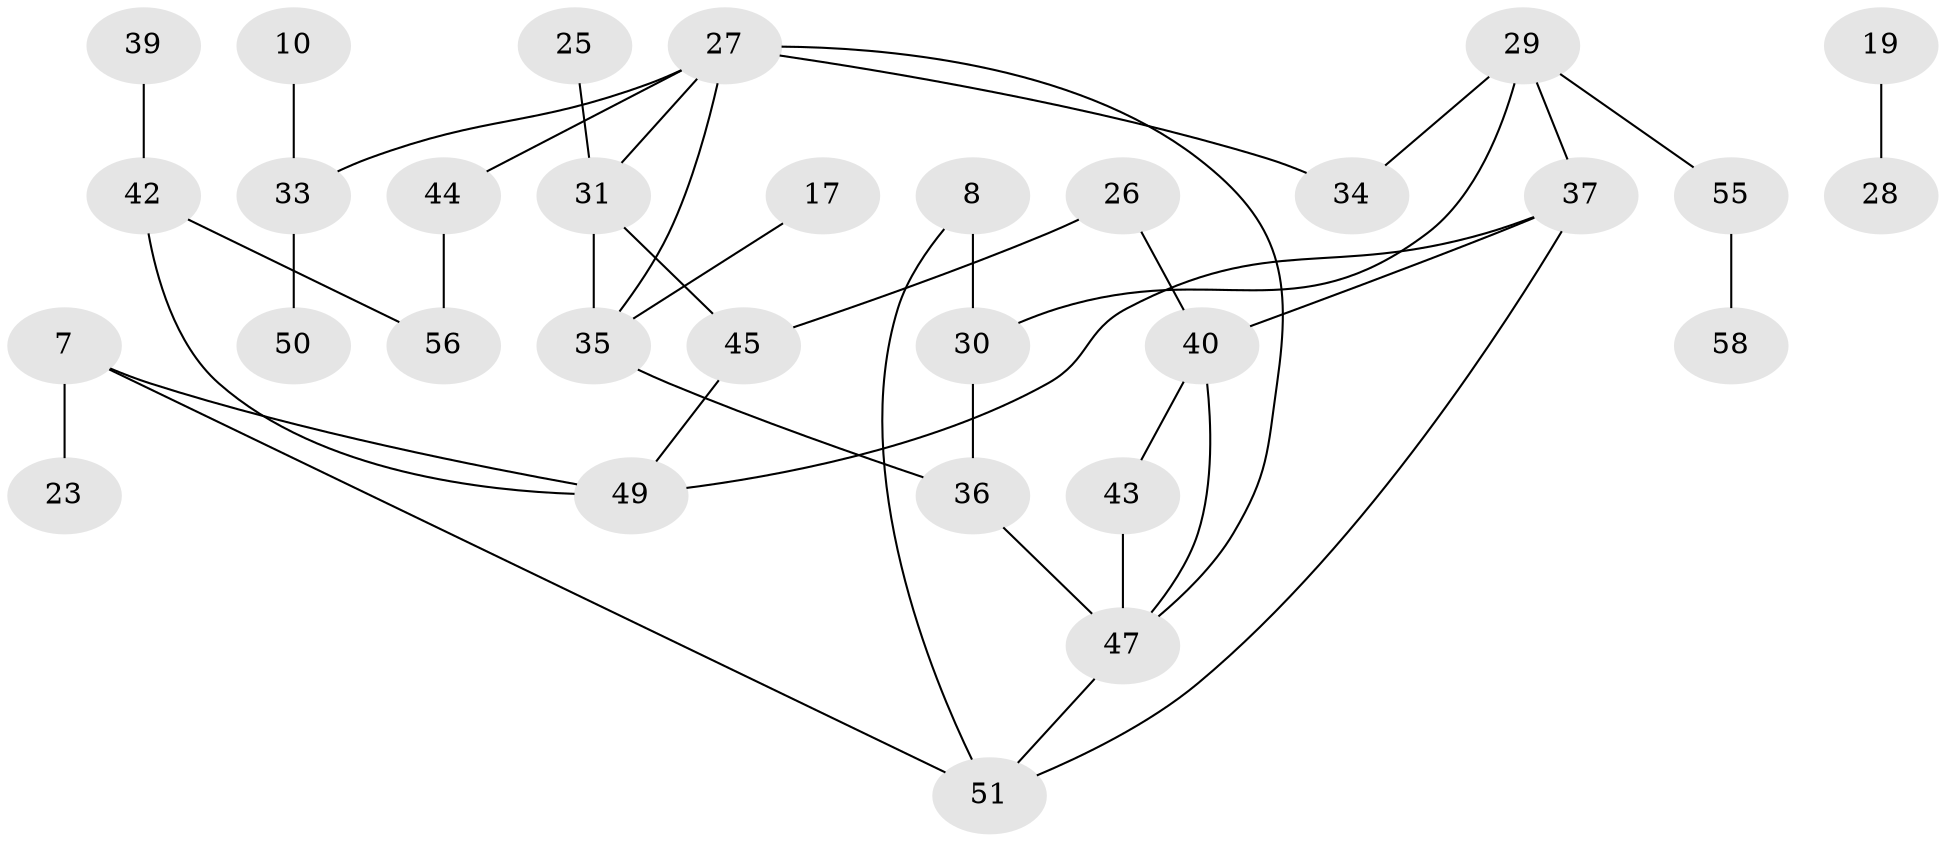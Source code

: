 // original degree distribution, {3: 0.13043478260869565, 5: 0.043478260869565216, 1: 0.2956521739130435, 2: 0.24347826086956523, 0: 0.20869565217391303, 4: 0.06956521739130435, 6: 0.008695652173913044}
// Generated by graph-tools (version 1.1) at 2025/00/03/09/25 03:00:50]
// undirected, 31 vertices, 40 edges
graph export_dot {
graph [start="1"]
  node [color=gray90,style=filled];
  7;
  8;
  10;
  17;
  19;
  23;
  25;
  26;
  27;
  28;
  29;
  30;
  31;
  33;
  34;
  35;
  36;
  37;
  39;
  40;
  42;
  43;
  44;
  45;
  47;
  49;
  50;
  51;
  55;
  56;
  58;
  7 -- 23 [weight=1.0];
  7 -- 49 [weight=1.0];
  7 -- 51 [weight=1.0];
  8 -- 30 [weight=2.0];
  8 -- 51 [weight=1.0];
  10 -- 33 [weight=1.0];
  17 -- 35 [weight=1.0];
  19 -- 28 [weight=1.0];
  25 -- 31 [weight=1.0];
  26 -- 40 [weight=1.0];
  26 -- 45 [weight=1.0];
  27 -- 31 [weight=1.0];
  27 -- 33 [weight=1.0];
  27 -- 34 [weight=2.0];
  27 -- 35 [weight=1.0];
  27 -- 44 [weight=1.0];
  27 -- 47 [weight=1.0];
  29 -- 30 [weight=1.0];
  29 -- 34 [weight=1.0];
  29 -- 37 [weight=1.0];
  29 -- 55 [weight=1.0];
  30 -- 36 [weight=1.0];
  31 -- 35 [weight=1.0];
  31 -- 45 [weight=1.0];
  33 -- 50 [weight=1.0];
  35 -- 36 [weight=1.0];
  36 -- 47 [weight=1.0];
  37 -- 40 [weight=1.0];
  37 -- 49 [weight=1.0];
  37 -- 51 [weight=1.0];
  39 -- 42 [weight=1.0];
  40 -- 43 [weight=1.0];
  40 -- 47 [weight=1.0];
  42 -- 49 [weight=1.0];
  42 -- 56 [weight=1.0];
  43 -- 47 [weight=1.0];
  44 -- 56 [weight=1.0];
  45 -- 49 [weight=1.0];
  47 -- 51 [weight=1.0];
  55 -- 58 [weight=1.0];
}
